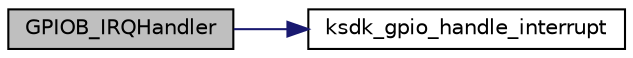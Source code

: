 digraph "GPIOB_IRQHandler"
{
  edge [fontname="Helvetica",fontsize="10",labelfontname="Helvetica",labelfontsize="10"];
  node [fontname="Helvetica",fontsize="10",shape=record];
  rankdir="LR";
  Node3 [label="GPIOB_IRQHandler",height=0.2,width=0.4,color="black", fillcolor="grey75", style="filled", fontcolor="black"];
  Node3 -> Node4 [color="midnightblue",fontsize="10",style="solid",fontname="Helvetica"];
  Node4 [label="ksdk_gpio_handle_interrupt",height=0.2,width=0.4,color="black", fillcolor="white", style="filled",URL="$kinetis_2gpio__driver__irq_8c.html#ae1f26b9bce765af15e31dc9a9e23a305"];
}
